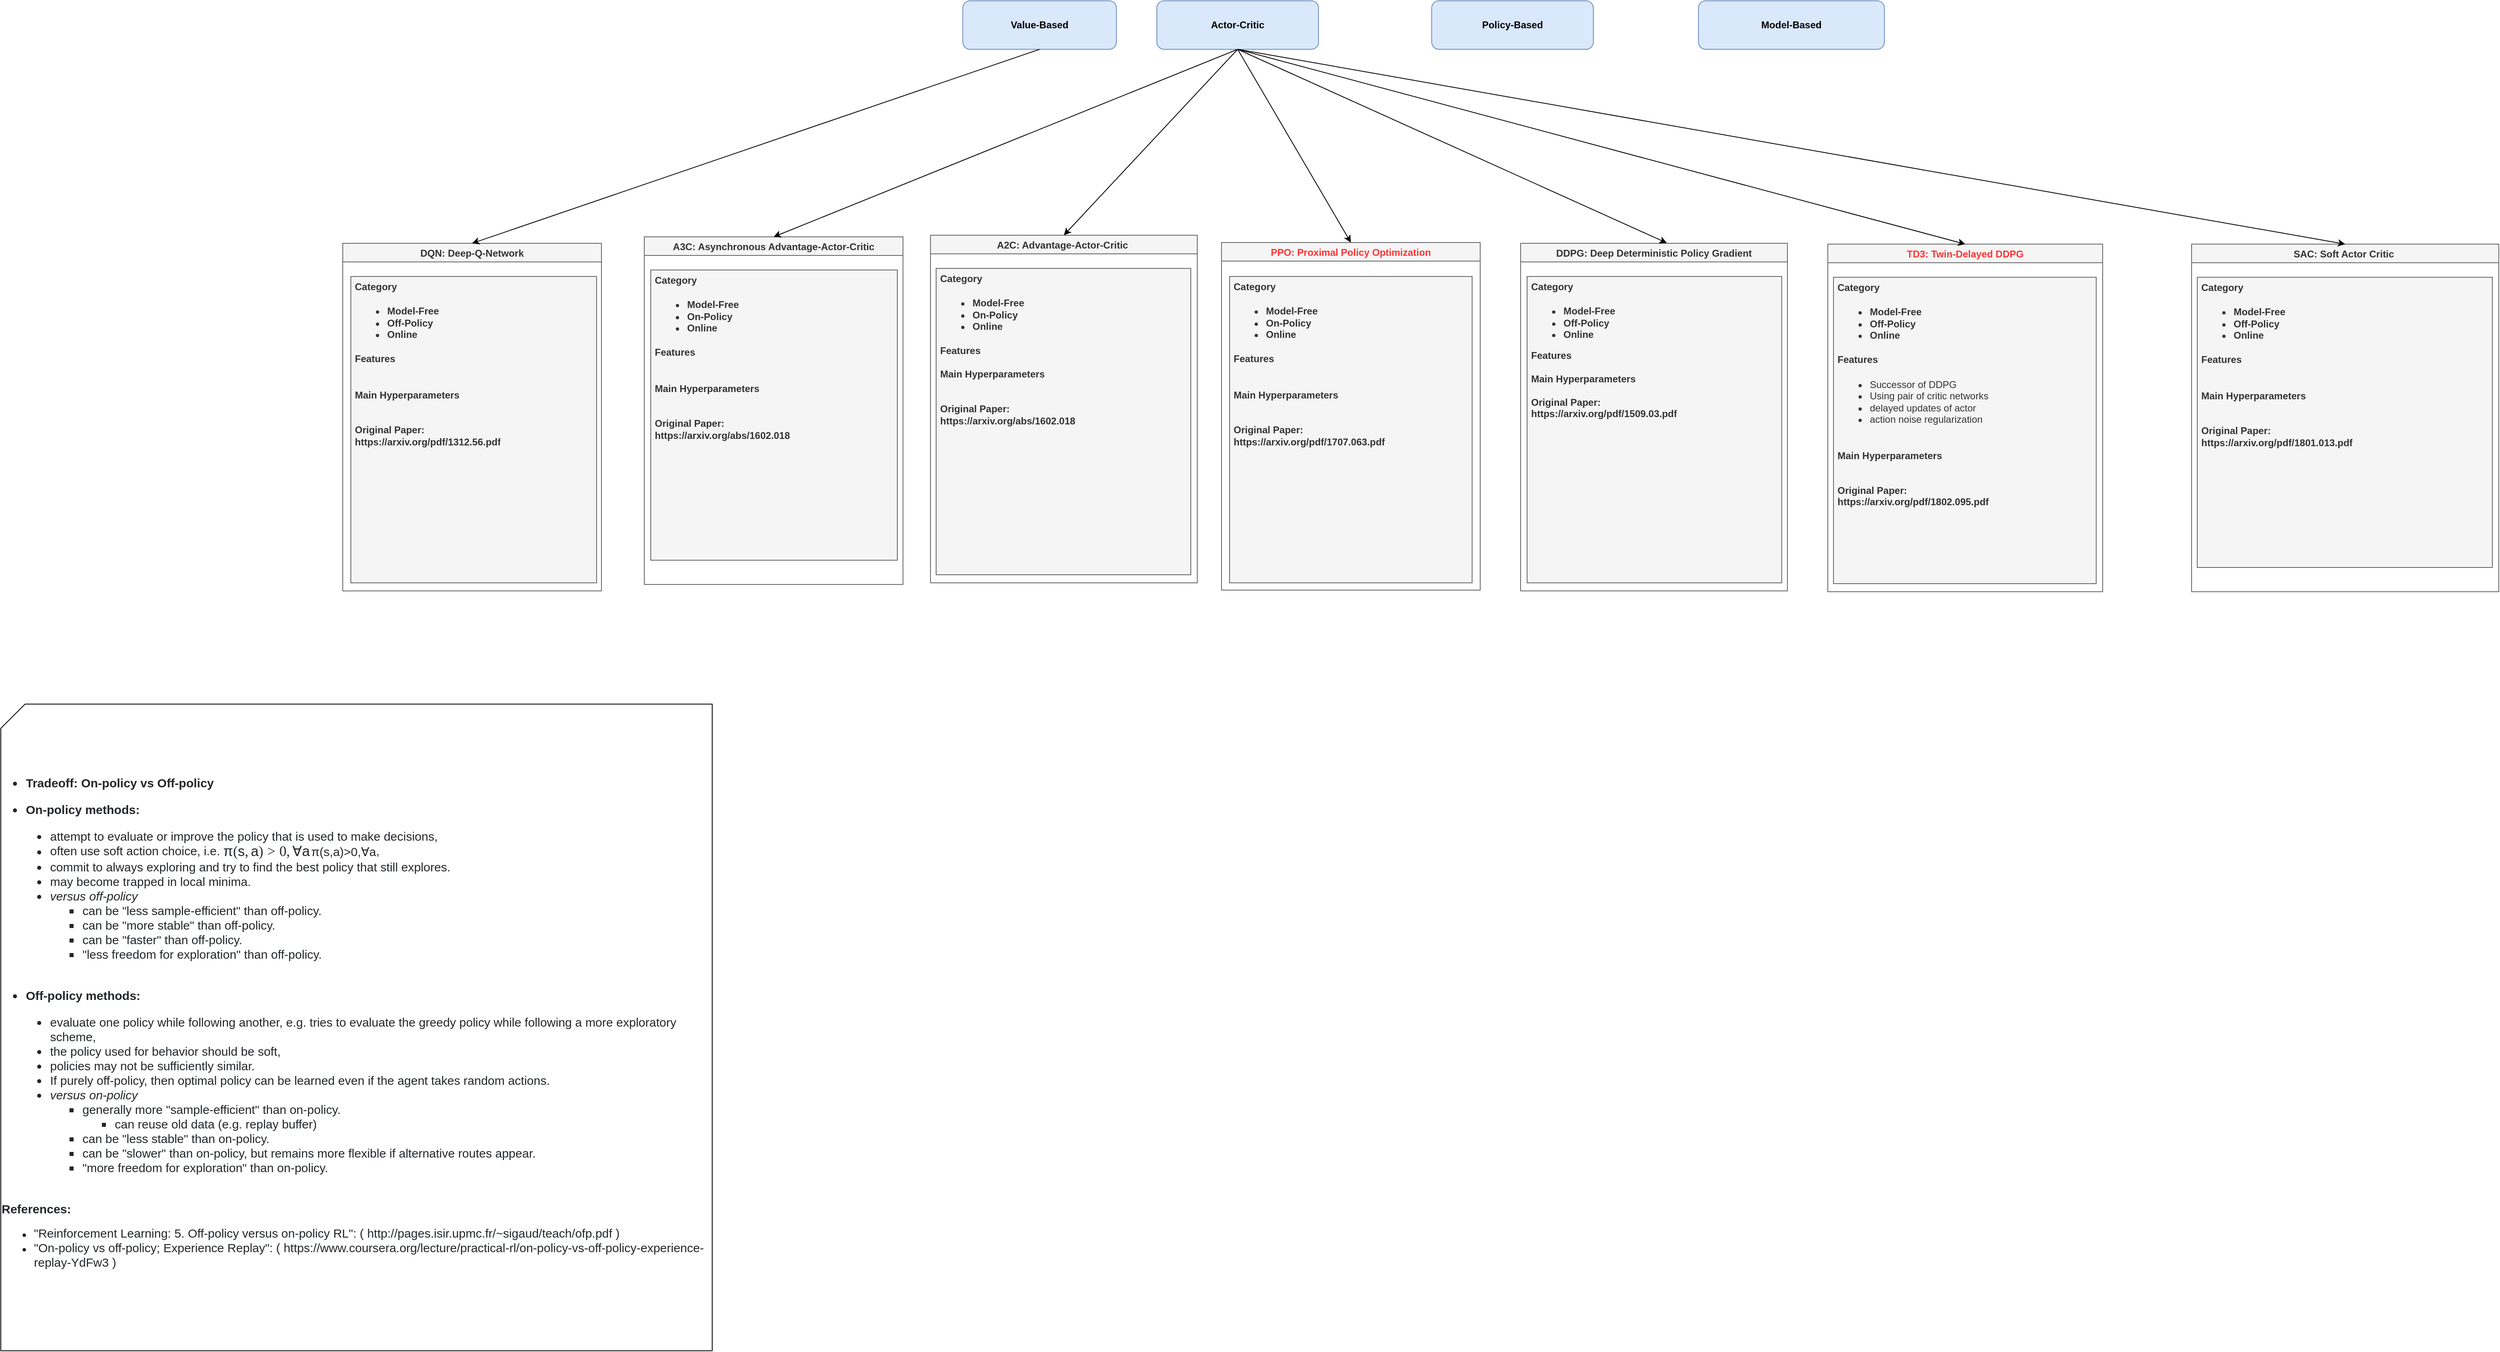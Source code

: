 <mxfile version="16.6.4" type="github">
  <diagram id="C6ajFAXD9YbaNOLWoi_T" name="Page-1">
    <mxGraphModel dx="2668" dy="503" grid="1" gridSize="10" guides="1" tooltips="1" connect="1" arrows="1" fold="1" page="1" pageScale="1" pageWidth="850" pageHeight="1100" math="0" shadow="0">
      <root>
        <mxCell id="0" />
        <mxCell id="1" parent="0" />
        <mxCell id="YbYtTpRhRQgzlhM_GOdo-1" value="&lt;b&gt;Policy-Based&lt;/b&gt;" style="rounded=1;whiteSpace=wrap;html=1;fillColor=#dae8fc;strokeColor=#6c8ebf;" parent="1" vertex="1">
          <mxGeometry x="270" y="20" width="200" height="60" as="geometry" />
        </mxCell>
        <mxCell id="YbYtTpRhRQgzlhM_GOdo-2" value="&lt;b&gt;Model-Based&lt;/b&gt;" style="rounded=1;whiteSpace=wrap;html=1;fillColor=#dae8fc;strokeColor=#6c8ebf;" parent="1" vertex="1">
          <mxGeometry x="600" y="20" width="230" height="60" as="geometry" />
        </mxCell>
        <mxCell id="YbYtTpRhRQgzlhM_GOdo-3" value="&lt;b&gt;Value-Based&lt;/b&gt;" style="rounded=1;whiteSpace=wrap;html=1;fillColor=#dae8fc;strokeColor=#6c8ebf;" parent="1" vertex="1">
          <mxGeometry x="-310" y="20" width="190" height="60" as="geometry" />
        </mxCell>
        <mxCell id="YbYtTpRhRQgzlhM_GOdo-5" value="A2C: Advantage-Actor-Critic " style="swimlane;rounded=0;labelBackgroundColor=none;sketch=0;fontColor=#333333;strokeColor=#666666;fillColor=#f5f5f5;" parent="1" vertex="1">
          <mxGeometry x="-350" y="310" width="330" height="430" as="geometry" />
        </mxCell>
        <mxCell id="YbYtTpRhRQgzlhM_GOdo-6" value="&lt;h4&gt;Category&lt;/h4&gt;&lt;div&gt;&lt;ul&gt;&lt;li&gt;&lt;b&gt;Model-Free&lt;/b&gt;&lt;/li&gt;&lt;li&gt;&lt;b&gt;On-Policy&lt;/b&gt;&lt;/li&gt;&lt;li&gt;&lt;b&gt;Online&lt;/b&gt;&lt;/li&gt;&lt;/ul&gt;&lt;/div&gt;&lt;h4&gt;&lt;div&gt;&lt;/div&gt;&lt;/h4&gt;&lt;h4&gt;&lt;div&gt;Features&lt;/div&gt;&lt;div style=&quot;font-weight: 400&quot;&gt;&lt;br&gt;&lt;/div&gt;&lt;div style=&quot;font-weight: 400&quot;&gt;&lt;b&gt;Main Hyperparameters&lt;/b&gt;&lt;/div&gt;&lt;div style=&quot;font-weight: 400&quot;&gt;&lt;b&gt;&lt;br&gt;&lt;/b&gt;&lt;/div&gt;&lt;div style=&quot;font-weight: 400&quot;&gt;&lt;br&gt;&lt;/div&gt;&lt;div&gt;&lt;b&gt;Original Paper:&lt;/b&gt;&lt;/div&gt;&lt;div&gt;https://arxiv.org/abs/1602.018&lt;b&gt;&lt;br&gt;&lt;/b&gt;&lt;/div&gt;&lt;/h4&gt;" style="text;html=1;strokeColor=#666666;fillColor=#f5f5f5;spacing=5;spacingTop=-20;whiteSpace=wrap;overflow=hidden;rounded=0;labelBackgroundColor=none;sketch=0;fontColor=#333333;" parent="YbYtTpRhRQgzlhM_GOdo-5" vertex="1">
          <mxGeometry x="7" y="41" width="315" height="379" as="geometry" />
        </mxCell>
        <mxCell id="YbYtTpRhRQgzlhM_GOdo-10" value="PPO: Proximal Policy Optimization" style="swimlane;rounded=0;labelBackgroundColor=none;sketch=0;fontColor=#FF3333;strokeColor=#666666;fillColor=#f5f5f5;startSize=23;" parent="1" vertex="1">
          <mxGeometry x="10" y="319" width="320" height="430" as="geometry" />
        </mxCell>
        <mxCell id="YbYtTpRhRQgzlhM_GOdo-11" value="&lt;h4&gt;Category&lt;/h4&gt;&lt;div&gt;&lt;ul&gt;&lt;li&gt;&lt;b&gt;Model-Free&lt;/b&gt;&lt;/li&gt;&lt;li&gt;&lt;b&gt;On-Policy&lt;/b&gt;&lt;/li&gt;&lt;li&gt;&lt;b&gt;Online&lt;/b&gt;&lt;br&gt;&lt;/li&gt;&lt;/ul&gt;&lt;/div&gt;&lt;h4&gt;Features&lt;br&gt;&lt;/h4&gt;&lt;h4&gt;&lt;div style=&quot;font-weight: 400&quot;&gt;&lt;br&gt;&lt;/div&gt;&lt;div style=&quot;font-weight: 400&quot;&gt;&lt;b&gt;Main Hyperparameters&lt;/b&gt;&lt;/div&gt;&lt;div style=&quot;font-weight: 400&quot;&gt;&lt;b&gt;&lt;br&gt;&lt;/b&gt;&lt;/div&gt;&lt;div style=&quot;font-weight: 400&quot;&gt;&lt;br&gt;&lt;/div&gt;&lt;div style=&quot;font-weight: 400&quot;&gt;&lt;b&gt;Original Paper:&amp;nbsp;&lt;/b&gt;&lt;/div&gt;https://arxiv.org/pdf/1707.063.pdf&lt;/h4&gt;" style="text;html=1;strokeColor=#666666;fillColor=#f5f5f5;spacing=5;spacingTop=-20;whiteSpace=wrap;overflow=hidden;rounded=0;labelBackgroundColor=none;sketch=0;fontColor=#333333;" parent="YbYtTpRhRQgzlhM_GOdo-10" vertex="1">
          <mxGeometry x="10" y="42" width="300" height="379" as="geometry" />
        </mxCell>
        <mxCell id="YbYtTpRhRQgzlhM_GOdo-12" value="A3C: Asynchronous Advantage-Actor-Critic" style="swimlane;rounded=0;labelBackgroundColor=none;sketch=0;fontColor=#333333;strokeColor=#666666;fillColor=#f5f5f5;" parent="1" vertex="1">
          <mxGeometry x="-704" y="312" width="320" height="430" as="geometry" />
        </mxCell>
        <mxCell id="YbYtTpRhRQgzlhM_GOdo-13" value="&lt;h4&gt;Category&lt;/h4&gt;&lt;div&gt;&lt;ul&gt;&lt;li&gt;&lt;b&gt;Model-Free&lt;/b&gt;&lt;/li&gt;&lt;li&gt;&lt;b&gt;On-Policy&lt;/b&gt;&lt;/li&gt;&lt;li&gt;&lt;b&gt;Online&lt;/b&gt;&lt;/li&gt;&lt;/ul&gt;&lt;/div&gt;&lt;h4&gt;Features&lt;br&gt;&lt;/h4&gt;&lt;h4&gt;&lt;div style=&quot;font-weight: 400&quot;&gt;&lt;br&gt;&lt;/div&gt;&lt;div style=&quot;font-weight: 400&quot;&gt;&lt;b&gt;Main Hyperparameters&lt;/b&gt;&lt;/div&gt;&lt;div style=&quot;font-weight: 400&quot;&gt;&lt;b&gt;&lt;br&gt;&lt;/b&gt;&lt;/div&gt;&lt;div style=&quot;font-weight: 400&quot;&gt;&lt;br&gt;&lt;/div&gt;&lt;div style=&quot;font-weight: 400&quot;&gt;&lt;b&gt;Original Paper:&lt;/b&gt;&lt;/div&gt;&lt;div style=&quot;font-weight: 400&quot;&gt;&lt;span style=&quot;font-weight: 700&quot;&gt;https://arxiv.org/abs/1602.018&lt;/span&gt;&lt;b&gt;&lt;br&gt;&lt;/b&gt;&lt;/div&gt;&lt;/h4&gt;" style="text;html=1;strokeColor=#666666;fillColor=#f5f5f5;spacing=5;spacingTop=-20;whiteSpace=wrap;overflow=hidden;rounded=0;labelBackgroundColor=none;sketch=0;fontColor=#333333;" parent="YbYtTpRhRQgzlhM_GOdo-12" vertex="1">
          <mxGeometry x="8" y="41" width="305" height="359" as="geometry" />
        </mxCell>
        <mxCell id="YbYtTpRhRQgzlhM_GOdo-14" value="DDPG: Deep Deterministic Policy Gradient" style="swimlane;rounded=0;labelBackgroundColor=none;sketch=0;fontColor=#333333;strokeColor=#666666;fillColor=#f5f5f5;" parent="1" vertex="1">
          <mxGeometry x="380" y="320" width="330" height="430" as="geometry" />
        </mxCell>
        <mxCell id="YbYtTpRhRQgzlhM_GOdo-15" value="&lt;h4&gt;Category&lt;/h4&gt;&lt;div&gt;&lt;ul&gt;&lt;li&gt;&lt;b&gt;Model-Free&lt;/b&gt;&lt;/li&gt;&lt;li&gt;&lt;b&gt;Off-Policy&lt;/b&gt;&lt;/li&gt;&lt;li&gt;&lt;b&gt;Online&lt;/b&gt;&lt;/li&gt;&lt;/ul&gt;&lt;div&gt;&lt;b&gt;Features&lt;/b&gt;&lt;/div&gt;&lt;div&gt;&lt;br&gt;&lt;/div&gt;&lt;/div&gt;&lt;div&gt;&lt;b&gt;Main Hyperparameters&lt;/b&gt;&lt;/div&gt;&lt;div&gt;&lt;b&gt;&lt;br&gt;&lt;/b&gt;&lt;/div&gt;&lt;div&gt;&lt;b&gt;Original Paper:&amp;nbsp;&lt;/b&gt;&lt;b&gt;&lt;br&gt;&lt;/b&gt;&lt;/div&gt;&lt;b&gt;https://arxiv.org/pdf/1509.03.pdf&lt;/b&gt;" style="text;html=1;strokeColor=#666666;fillColor=#f5f5f5;spacing=5;spacingTop=-20;whiteSpace=wrap;overflow=hidden;rounded=0;labelBackgroundColor=none;sketch=0;fontColor=#333333;" parent="YbYtTpRhRQgzlhM_GOdo-14" vertex="1">
          <mxGeometry x="8" y="41" width="315" height="379" as="geometry" />
        </mxCell>
        <mxCell id="YbYtTpRhRQgzlhM_GOdo-16" value="TD3: Twin-Delayed DDPG" style="swimlane;rounded=0;labelBackgroundColor=none;sketch=0;fontColor=#FF3333;strokeColor=#666666;fillColor=#f5f5f5;" parent="1" vertex="1">
          <mxGeometry x="760" y="321" width="340" height="430" as="geometry" />
        </mxCell>
        <mxCell id="YbYtTpRhRQgzlhM_GOdo-17" value="&lt;h4&gt;Category&lt;/h4&gt;&lt;ul&gt;&lt;li&gt;&lt;b&gt;Model-Free&lt;/b&gt;&lt;/li&gt;&lt;li&gt;&lt;b&gt;Off-Policy&lt;/b&gt;&lt;/li&gt;&lt;li&gt;&lt;b&gt;Online&lt;/b&gt;&lt;/li&gt;&lt;/ul&gt;&lt;h4&gt;Features&lt;br&gt;&lt;/h4&gt;&lt;div&gt;&lt;ul&gt;&lt;li&gt;Successor of DDPG&lt;/li&gt;&lt;li&gt;Using pair of critic networks&lt;/li&gt;&lt;li&gt;delayed updates of actor&lt;/li&gt;&lt;li&gt;action noise regularization&lt;/li&gt;&lt;/ul&gt;&lt;/div&gt;&lt;h4&gt;&lt;div style=&quot;font-weight: 400&quot;&gt;&lt;br&gt;&lt;/div&gt;&lt;div style=&quot;font-weight: 400&quot;&gt;&lt;b&gt;Main Hyperparameters&lt;/b&gt;&lt;/div&gt;&lt;div style=&quot;font-weight: 400&quot;&gt;&lt;b&gt;&lt;br&gt;&lt;/b&gt;&lt;/div&gt;&lt;div style=&quot;font-weight: 400&quot;&gt;&lt;br&gt;&lt;/div&gt;&lt;div style=&quot;font-weight: 400&quot;&gt;&lt;b&gt;Original Paper:&lt;/b&gt;&lt;/div&gt;&lt;div&gt;https://arxiv.org/pdf/1802.095.pdf&lt;br&gt;&lt;/div&gt;&lt;/h4&gt;" style="text;html=1;strokeColor=#666666;fillColor=#f5f5f5;spacing=5;spacingTop=-20;whiteSpace=wrap;overflow=hidden;rounded=0;labelBackgroundColor=none;sketch=0;fontColor=#333333;" parent="YbYtTpRhRQgzlhM_GOdo-16" vertex="1">
          <mxGeometry x="7" y="41" width="325" height="379" as="geometry" />
        </mxCell>
        <mxCell id="YbYtTpRhRQgzlhM_GOdo-18" value="SAC: Soft Actor Critic " style="swimlane;rounded=0;labelBackgroundColor=none;sketch=0;fontColor=#333333;strokeColor=#666666;fillColor=#f5f5f5;" parent="1" vertex="1">
          <mxGeometry x="1210" y="321" width="380" height="430" as="geometry" />
        </mxCell>
        <mxCell id="YbYtTpRhRQgzlhM_GOdo-19" value="&lt;h4&gt;Category&lt;/h4&gt;&lt;div&gt;&lt;ul&gt;&lt;li&gt;&lt;b&gt;Model-Free&lt;/b&gt;&lt;/li&gt;&lt;li&gt;&lt;b&gt;Off-Policy&lt;/b&gt;&lt;/li&gt;&lt;li&gt;&lt;b&gt;Online&lt;/b&gt;&lt;/li&gt;&lt;/ul&gt;&lt;/div&gt;&lt;h4&gt;Features&lt;br&gt;&lt;/h4&gt;&lt;h4&gt;&lt;div style=&quot;font-weight: 400&quot;&gt;&lt;br&gt;&lt;/div&gt;&lt;div style=&quot;font-weight: 400&quot;&gt;&lt;b&gt;Main Hyperparameters&lt;/b&gt;&lt;/div&gt;&lt;div style=&quot;font-weight: 400&quot;&gt;&lt;b&gt;&lt;br&gt;&lt;/b&gt;&lt;/div&gt;&lt;div style=&quot;font-weight: 400&quot;&gt;&lt;br&gt;&lt;/div&gt;&lt;div style=&quot;font-weight: 400&quot;&gt;&lt;b&gt;Original Paper:&lt;/b&gt;&lt;/div&gt;&lt;div&gt;https://arxiv.org/pdf/1801.013.pdf&lt;br&gt;&lt;/div&gt;&lt;/h4&gt;" style="text;html=1;strokeColor=#666666;fillColor=#f5f5f5;spacing=5;spacingTop=-20;whiteSpace=wrap;overflow=hidden;rounded=0;labelBackgroundColor=none;sketch=0;fontColor=#333333;" parent="YbYtTpRhRQgzlhM_GOdo-18" vertex="1">
          <mxGeometry x="7" y="41" width="365" height="359" as="geometry" />
        </mxCell>
        <mxCell id="YbYtTpRhRQgzlhM_GOdo-23" value="DQN: Deep-Q-Network" style="swimlane;rounded=0;labelBackgroundColor=none;sketch=0;fontColor=#333333;strokeColor=#666666;fillColor=#f5f5f5;" parent="1" vertex="1">
          <mxGeometry x="-1077" y="320" width="320" height="430" as="geometry" />
        </mxCell>
        <mxCell id="YbYtTpRhRQgzlhM_GOdo-24" value="&lt;h4&gt;Category&lt;/h4&gt;&lt;div&gt;&lt;ul&gt;&lt;li&gt;&lt;b&gt;Model-Free&lt;/b&gt;&lt;/li&gt;&lt;li&gt;&lt;b&gt;Off-Policy&lt;/b&gt;&lt;/li&gt;&lt;li&gt;&lt;b&gt;Online&lt;/b&gt;&lt;/li&gt;&lt;/ul&gt;&lt;/div&gt;&lt;h4&gt;Features&lt;br&gt;&lt;/h4&gt;&lt;h4&gt;&lt;div style=&quot;font-weight: 400&quot;&gt;&lt;br&gt;&lt;/div&gt;&lt;div style=&quot;font-weight: 400&quot;&gt;&lt;b&gt;Main Hyperparameters&lt;/b&gt;&lt;/div&gt;&lt;div style=&quot;font-weight: 400&quot;&gt;&lt;b&gt;&lt;br&gt;&lt;/b&gt;&lt;/div&gt;&lt;div style=&quot;font-weight: 400&quot;&gt;&lt;br&gt;&lt;/div&gt;&lt;div style=&quot;font-weight: 400&quot;&gt;&lt;b&gt;Original Paper:&amp;nbsp;&lt;/b&gt;&lt;/div&gt;https://arxiv.org/pdf/1312.56.pdf&lt;br&gt;&lt;/h4&gt;" style="text;html=1;strokeColor=#666666;fillColor=#f5f5f5;spacing=5;spacingTop=-20;whiteSpace=wrap;overflow=hidden;rounded=0;labelBackgroundColor=none;sketch=0;fontColor=#333333;" parent="YbYtTpRhRQgzlhM_GOdo-23" vertex="1">
          <mxGeometry x="10" y="41" width="304" height="379" as="geometry" />
        </mxCell>
        <mxCell id="YbYtTpRhRQgzlhM_GOdo-25" value="&lt;b&gt;Actor-Critic&lt;/b&gt;" style="rounded=1;whiteSpace=wrap;html=1;fillColor=#dae8fc;strokeColor=#6c8ebf;" parent="1" vertex="1">
          <mxGeometry x="-70" y="20" width="200" height="60" as="geometry" />
        </mxCell>
        <mxCell id="YbYtTpRhRQgzlhM_GOdo-28" value="" style="endArrow=classic;html=1;rounded=0;fontColor=#000000;exitX=0.5;exitY=1;exitDx=0;exitDy=0;entryX=0.5;entryY=0;entryDx=0;entryDy=0;" parent="1" source="YbYtTpRhRQgzlhM_GOdo-3" target="YbYtTpRhRQgzlhM_GOdo-23" edge="1">
          <mxGeometry width="50" height="50" relative="1" as="geometry">
            <mxPoint x="-10" y="250" as="sourcePoint" />
            <mxPoint x="-440" y="270" as="targetPoint" />
          </mxGeometry>
        </mxCell>
        <mxCell id="YbYtTpRhRQgzlhM_GOdo-29" value="" style="endArrow=classic;html=1;rounded=0;fontColor=#000000;exitX=0.5;exitY=1;exitDx=0;exitDy=0;entryX=0.5;entryY=0;entryDx=0;entryDy=0;" parent="1" source="YbYtTpRhRQgzlhM_GOdo-25" target="YbYtTpRhRQgzlhM_GOdo-12" edge="1">
          <mxGeometry width="50" height="50" relative="1" as="geometry">
            <mxPoint x="160" y="250" as="sourcePoint" />
            <mxPoint x="210" y="200" as="targetPoint" />
          </mxGeometry>
        </mxCell>
        <mxCell id="YbYtTpRhRQgzlhM_GOdo-30" value="" style="endArrow=classic;html=1;rounded=0;fontColor=#000000;exitX=0.5;exitY=1;exitDx=0;exitDy=0;entryX=0.5;entryY=0;entryDx=0;entryDy=0;" parent="1" source="YbYtTpRhRQgzlhM_GOdo-25" target="YbYtTpRhRQgzlhM_GOdo-5" edge="1">
          <mxGeometry width="50" height="50" relative="1" as="geometry">
            <mxPoint x="160" y="250" as="sourcePoint" />
            <mxPoint x="210" y="200" as="targetPoint" />
          </mxGeometry>
        </mxCell>
        <mxCell id="YbYtTpRhRQgzlhM_GOdo-31" value="" style="endArrow=classic;html=1;rounded=0;fontColor=#000000;entryX=0.5;entryY=0;entryDx=0;entryDy=0;" parent="1" target="YbYtTpRhRQgzlhM_GOdo-18" edge="1">
          <mxGeometry width="50" height="50" relative="1" as="geometry">
            <mxPoint x="30" y="80" as="sourcePoint" />
            <mxPoint x="470" y="200" as="targetPoint" />
          </mxGeometry>
        </mxCell>
        <mxCell id="YbYtTpRhRQgzlhM_GOdo-32" value="" style="endArrow=classic;html=1;rounded=0;fontColor=#000000;exitX=0.5;exitY=1;exitDx=0;exitDy=0;entryX=0.548;entryY=-0.001;entryDx=0;entryDy=0;entryPerimeter=0;" parent="1" source="YbYtTpRhRQgzlhM_GOdo-25" target="YbYtTpRhRQgzlhM_GOdo-14" edge="1">
          <mxGeometry width="50" height="50" relative="1" as="geometry">
            <mxPoint x="210" y="350" as="sourcePoint" />
            <mxPoint x="260" y="300" as="targetPoint" />
          </mxGeometry>
        </mxCell>
        <mxCell id="YbYtTpRhRQgzlhM_GOdo-33" value="" style="endArrow=classic;html=1;rounded=0;fontColor=#000000;exitX=0.5;exitY=1;exitDx=0;exitDy=0;entryX=0.5;entryY=0;entryDx=0;entryDy=0;" parent="1" source="YbYtTpRhRQgzlhM_GOdo-25" target="YbYtTpRhRQgzlhM_GOdo-16" edge="1">
          <mxGeometry width="50" height="50" relative="1" as="geometry">
            <mxPoint x="480" y="350" as="sourcePoint" />
            <mxPoint x="530" y="300" as="targetPoint" />
          </mxGeometry>
        </mxCell>
        <mxCell id="TKeSVajwGm7OFkNbOXrX-1" value="" style="endArrow=classic;html=1;rounded=0;entryX=0.5;entryY=0;entryDx=0;entryDy=0;exitX=0.5;exitY=1;exitDx=0;exitDy=0;" edge="1" parent="1" source="YbYtTpRhRQgzlhM_GOdo-25" target="YbYtTpRhRQgzlhM_GOdo-10">
          <mxGeometry width="50" height="50" relative="1" as="geometry">
            <mxPoint x="40" y="130" as="sourcePoint" />
            <mxPoint x="-40" y="340" as="targetPoint" />
          </mxGeometry>
        </mxCell>
        <mxCell id="TKeSVajwGm7OFkNbOXrX-4" value="&lt;ul style=&quot;margin-top: 0px ; margin-right: 0px ; margin-left: 30px ; padding: 0px ; border: 0px ; font-stretch: inherit ; line-height: inherit ; font-family: , &amp;#34;blinkmacsystemfont&amp;#34; , &amp;#34;segoe ui&amp;#34; , &amp;#34;liberation sans&amp;#34; , sans-serif ; font-size: 15px ; vertical-align: baseline ; box-sizing: inherit ; color: rgb(35 , 38 , 41) ; text-align: left ; background-color: rgb(255 , 255 , 255)&quot;&gt;&lt;li style=&quot;margin-top: 0px ; margin-right: 0px ; margin-left: 0px ; padding: 0px ; border: 0px ; font-style: inherit ; font-variant: inherit ; font-stretch: inherit ; line-height: inherit ; font-family: inherit ; vertical-align: baseline ; box-sizing: inherit ; overflow-wrap: break-word&quot;&gt;&lt;p style=&quot;margin-top: 0px ; margin-right: 0px ; margin-left: 0px ; padding: 0px ; border: 0px ; font-style: inherit ; font-variant: inherit ; font-stretch: inherit ; line-height: inherit ; font-family: inherit ; vertical-align: baseline ; box-sizing: inherit ; clear: both&quot;&gt;&lt;b&gt;Tradeoff: On-policy vs Off-policy&amp;nbsp;&lt;/b&gt;&lt;/p&gt;&lt;/li&gt;&lt;li style=&quot;margin-top: 0px ; margin-right: 0px ; margin-left: 0px ; padding: 0px ; border: 0px ; font-style: inherit ; font-variant: inherit ; font-stretch: inherit ; line-height: inherit ; font-family: inherit ; vertical-align: baseline ; box-sizing: inherit ; overflow-wrap: break-word&quot;&gt;&lt;p style=&quot;margin-top: 0px ; margin-right: 0px ; margin-left: 0px ; padding: 0px ; border: 0px ; font-style: inherit ; font-variant: inherit ; font-stretch: inherit ; line-height: inherit ; font-family: inherit ; vertical-align: baseline ; box-sizing: inherit ; clear: both&quot;&gt;&lt;b&gt;On-policy methods:&lt;/b&gt;&lt;/p&gt;&lt;/li&gt;&lt;ul style=&quot;margin-right: 0px ; margin-bottom: 0px ; margin-left: 30px ; padding: 0px ; border: 0px ; font-variant: inherit ; font-stretch: inherit ; line-height: inherit ; font-family: inherit ; vertical-align: baseline ; list-style: disc ; box-sizing: inherit&quot;&gt;&lt;li style=&quot;font-style: inherit ; margin-top: 0px ; margin-right: 0px ; margin-left: 0px ; padding: 0px ; border: 0px ; font-variant: inherit ; font-weight: inherit ; font-stretch: inherit ; line-height: inherit ; font-family: inherit ; vertical-align: baseline ; box-sizing: inherit ; overflow-wrap: break-word&quot;&gt;attempt to evaluate or improve the policy that is used to make decisions,&lt;/li&gt;&lt;li style=&quot;font-style: inherit ; font-weight: inherit ; margin-top: 0px ; margin-right: 0px ; margin-left: 0px ; padding: 0px ; border: 0px ; font-variant: inherit ; font-stretch: inherit ; line-height: inherit ; font-family: inherit ; vertical-align: baseline ; box-sizing: inherit ; overflow-wrap: break-word&quot;&gt;often use soft action choice, i.e.&amp;nbsp;&lt;span class=&quot;math-container&quot; style=&quot;margin: 0px ; padding: 0px ; border: 0px ; font-style: inherit ; font-variant: inherit ; font-weight: inherit ; font-stretch: inherit ; line-height: inherit ; font-family: inherit ; vertical-align: baseline ; box-sizing: inherit&quot;&gt;&lt;span class=&quot;MathJax_Preview&quot; style=&quot;margin: 0px ; padding: 0px ; border: 0px ; font-style: inherit ; font-variant: inherit ; font-weight: inherit ; font-stretch: inherit ; line-height: inherit ; font-family: inherit ; vertical-align: baseline ; box-sizing: inherit ; color: inherit ; background: inherit&quot;&gt;&lt;/span&gt;&lt;span class=&quot;MathJax&quot; id=&quot;MathJax-Element-12-Frame&quot; tabindex=&quot;0&quot; style=&quot;margin: 0px ; padding: 0px ; border: 0px ; font-variant: inherit ; font-stretch: inherit ; line-height: normal ; font-family: inherit ; vertical-align: baseline ; box-sizing: inherit ; display: inline ; word-spacing: normal ; overflow-wrap: normal ; float: none ; direction: ltr ; max-width: none ; max-height: none ; min-width: 0px ; min-height: 0px ; position: relative&quot;&gt;&lt;nobr style=&quot;box-sizing: inherit ; transition: none 0s ease 0s ; border: 0px ; padding: 0px ; margin: 0px ; max-width: none ; max-height: none ; min-width: 0px ; min-height: 0px ; vertical-align: 0px ; line-height: normal&quot;&gt;&lt;span class=&quot;math&quot; id=&quot;MathJax-Span-42&quot; style=&quot;margin: 0px ; padding: 0px ; border: 0px ; font-style: inherit ; font-variant: inherit ; font-weight: inherit ; font-stretch: inherit ; line-height: normal ; font-family: inherit ; vertical-align: 0px ; box-sizing: content-box ; transition: none 0s ease 0s ; display: inline-block ; position: static ; width: 7.244em&quot;&gt;&lt;span style=&quot;margin: 0px ; padding: 0px ; border: 0px ; font-style: inherit ; font-variant: inherit ; font-weight: inherit ; font-stretch: inherit ; line-height: normal ; font-family: inherit ; font-size: 17.4px ; vertical-align: 0px ; box-sizing: content-box ; transition: none 0s ease 0s ; display: inline-block ; position: relative ; width: 6.21em ; height: 0px&quot;&gt;&lt;span style=&quot;margin: 0px ; padding: 0px ; border: 0px ; font-style: inherit ; font-variant: inherit ; font-weight: inherit ; font-stretch: inherit ; line-height: normal ; font-family: inherit ; vertical-align: 0px ; box-sizing: content-box ; transition: none 0s ease 0s ; position: absolute ; clip: rect(1.382em , 1006.21em , 2.704em , -999.997em) ; top: -2.296em ; left: 0em&quot;&gt;&lt;span class=&quot;mrow&quot; id=&quot;MathJax-Span-43&quot; style=&quot;margin: 0px ; padding: 0px ; border: 0px ; font-style: inherit ; font-variant: inherit ; font-weight: inherit ; font-stretch: inherit ; line-height: normal ; font-family: inherit ; vertical-align: 0px ; box-sizing: content-box ; transition: none 0s ease 0s ; display: inline ; position: static&quot;&gt;&lt;span class=&quot;mi&quot; id=&quot;MathJax-Span-44&quot; style=&quot;margin: 0px ; padding: 0px ; border: 0px ; font-style: inherit ; font-variant: inherit ; font-weight: inherit ; font-stretch: inherit ; line-height: normal ; vertical-align: 0px ; box-sizing: content-box ; transition: none 0s ease 0s ; display: inline ; position: static&quot;&gt;π&lt;span style=&quot;margin: 0px ; padding: 0px ; border: 0px ; font-style: inherit ; font-variant: inherit ; font-weight: inherit ; font-stretch: inherit ; line-height: normal ; font-family: inherit ; vertical-align: 0px ; box-sizing: content-box ; transition: none 0s ease 0s ; display: inline-block ; position: static ; overflow: hidden ; height: 1px ; width: 0.003em&quot;&gt;&lt;/span&gt;&lt;/span&gt;&lt;span class=&quot;mo&quot; id=&quot;MathJax-Span-45&quot; style=&quot;margin: 0px ; padding: 0px ; border: 0px ; font-style: inherit ; font-variant: inherit ; font-weight: inherit ; font-stretch: inherit ; line-height: normal ; font-family: &amp;#34;mathjax_main&amp;#34; ; vertical-align: 0px ; box-sizing: content-box ; transition: none 0s ease 0s ; display: inline ; position: static&quot;&gt;(&lt;/span&gt;&lt;span class=&quot;mi&quot; id=&quot;MathJax-Span-46&quot; style=&quot;margin: 0px ; padding: 0px ; border: 0px ; font-style: inherit ; font-variant: inherit ; font-weight: inherit ; font-stretch: inherit ; line-height: normal ; vertical-align: 0px ; box-sizing: content-box ; transition: none 0s ease 0s ; display: inline ; position: static&quot;&gt;s&lt;/span&gt;&lt;span class=&quot;mo&quot; id=&quot;MathJax-Span-47&quot; style=&quot;margin: 0px ; padding: 0px ; border: 0px ; font-style: inherit ; font-variant: inherit ; font-weight: inherit ; font-stretch: inherit ; line-height: normal ; font-family: &amp;#34;mathjax_main&amp;#34; ; vertical-align: 0px ; box-sizing: content-box ; transition: none 0s ease 0s ; display: inline ; position: static&quot;&gt;,&lt;/span&gt;&lt;span class=&quot;mi&quot; id=&quot;MathJax-Span-48&quot; style=&quot;margin: 0px ; padding: 0px 0px 0px 0.175em ; border: 0px ; font-style: inherit ; font-variant: inherit ; font-weight: inherit ; font-stretch: inherit ; line-height: normal ; vertical-align: 0px ; box-sizing: content-box ; transition: none 0s ease 0s ; display: inline ; position: static&quot;&gt;a&lt;/span&gt;&lt;span class=&quot;mo&quot; id=&quot;MathJax-Span-49&quot; style=&quot;margin: 0px ; padding: 0px ; border: 0px ; font-style: inherit ; font-variant: inherit ; font-weight: inherit ; font-stretch: inherit ; line-height: normal ; font-family: &amp;#34;mathjax_main&amp;#34; ; vertical-align: 0px ; box-sizing: content-box ; transition: none 0s ease 0s ; display: inline ; position: static&quot;&gt;)&lt;/span&gt;&lt;span class=&quot;mo&quot; id=&quot;MathJax-Span-50&quot; style=&quot;margin: 0px ; padding: 0px 0px 0px 0.29em ; border: 0px ; font-style: inherit ; font-variant: inherit ; font-weight: inherit ; font-stretch: inherit ; line-height: normal ; font-family: &amp;#34;mathjax_main&amp;#34; ; vertical-align: 0px ; box-sizing: content-box ; transition: none 0s ease 0s ; display: inline ; position: static&quot;&gt;&amp;gt;&lt;/span&gt;&lt;span class=&quot;mn&quot; id=&quot;MathJax-Span-51&quot; style=&quot;margin: 0px ; padding: 0px 0px 0px 0.29em ; border: 0px ; font-style: inherit ; font-variant: inherit ; font-weight: inherit ; font-stretch: inherit ; line-height: normal ; font-family: &amp;#34;mathjax_main&amp;#34; ; vertical-align: 0px ; box-sizing: content-box ; transition: none 0s ease 0s ; display: inline ; position: static&quot;&gt;0&lt;/span&gt;&lt;span class=&quot;mo&quot; id=&quot;MathJax-Span-52&quot; style=&quot;margin: 0px ; padding: 0px ; border: 0px ; font-style: inherit ; font-variant: inherit ; font-weight: inherit ; font-stretch: inherit ; line-height: normal ; font-family: &amp;#34;mathjax_main&amp;#34; ; vertical-align: 0px ; box-sizing: content-box ; transition: none 0s ease 0s ; display: inline ; position: static&quot;&gt;,&lt;/span&gt;&lt;span class=&quot;mi&quot; id=&quot;MathJax-Span-53&quot; style=&quot;margin: 0px ; padding: 0px 0px 0px 0.175em ; border: 0px ; font-style: inherit ; font-variant: inherit ; font-weight: inherit ; font-stretch: inherit ; line-height: normal ; font-family: &amp;#34;mathjax_main&amp;#34; ; vertical-align: 0px ; box-sizing: content-box ; transition: none 0s ease 0s ; display: inline ; position: static&quot;&gt;∀&lt;/span&gt;&lt;span class=&quot;mi&quot; id=&quot;MathJax-Span-54&quot; style=&quot;margin: 0px ; padding: 0px ; border: 0px ; font-style: inherit ; font-variant: inherit ; font-weight: inherit ; font-stretch: inherit ; line-height: normal ; vertical-align: 0px ; box-sizing: content-box ; transition: none 0s ease 0s ; display: inline ; position: static&quot;&gt;a&lt;/span&gt;&lt;/span&gt;&lt;span style=&quot;margin: 0px ; padding: 0px ; border: 0px ; font-style: inherit ; font-variant: inherit ; font-weight: inherit ; font-stretch: inherit ; line-height: normal ; font-family: inherit ; vertical-align: 0px ; box-sizing: content-box ; transition: none 0s ease 0s ; display: inline-block ; position: static ; width: 0px ; height: 2.302em&quot;&gt;&lt;/span&gt;&lt;/span&gt;&lt;/span&gt;&lt;span style=&quot;margin: 0px ; padding: 0px ; border-width: 0px ; border-left-style: solid ; font-style: inherit ; font-variant: inherit ; font-weight: inherit ; font-stretch: inherit ; line-height: normal ; font-family: inherit ; vertical-align: -0.33em ; box-sizing: content-box ; transition: none 0s ease 0s ; display: inline-block ; position: static ; overflow: hidden ; width: 0px ; height: 1.27em&quot;&gt;&lt;/span&gt;&lt;/span&gt;&lt;/nobr&gt;&lt;span class=&quot;MJX_Assistive_MathML&quot; style=&quot;margin: 0px ; padding-top: 0px ; font-style: inherit ; font-variant: inherit ; font-weight: inherit ; font-stretch: inherit ; line-height: normal ; font-family: inherit ; vertical-align: 0px ; box-sizing: content-box ; position: static ; display: inline ; transition: none 0s ease 0s&quot;&gt;π(s,a)&amp;gt;0,∀a&lt;/span&gt;&lt;/span&gt;&lt;/span&gt;,&lt;/li&gt;&lt;li style=&quot;font-style: inherit ; font-weight: inherit ; margin-top: 0px ; margin-right: 0px ; margin-left: 0px ; padding: 0px ; border: 0px ; font-variant: inherit ; font-stretch: inherit ; line-height: inherit ; font-family: inherit ; vertical-align: baseline ; box-sizing: inherit ; overflow-wrap: break-word&quot;&gt;commit to always exploring and try to find the best policy that still explores.&lt;/li&gt;&lt;li style=&quot;font-style: inherit ; font-weight: inherit ; margin: 0px ; padding: 0px ; border: 0px ; font-variant: inherit ; font-stretch: inherit ; line-height: inherit ; font-family: inherit ; vertical-align: baseline ; box-sizing: inherit ; overflow-wrap: break-word&quot;&gt;may become trapped in local minima.&lt;/li&gt;&lt;li style=&quot;margin: 0px ; padding: 0px ; border: 0px ; font-variant: inherit ; font-stretch: inherit ; line-height: inherit ; font-family: inherit ; vertical-align: baseline ; box-sizing: inherit ; overflow-wrap: break-word&quot;&gt;&lt;i&gt;versus off-policy&lt;/i&gt;&lt;/li&gt;&lt;ul&gt;&lt;li style=&quot;font-weight: inherit ; margin: 0px ; padding: 0px ; border: 0px ; font-style: inherit ; font-variant: inherit ; font-stretch: inherit ; line-height: inherit ; font-family: inherit ; vertical-align: baseline ; box-sizing: inherit ; overflow-wrap: break-word&quot;&gt;can be &quot;less sample-efficient&quot; than off-policy.&lt;/li&gt;&lt;li style=&quot;font-style: inherit ; font-weight: inherit ; margin: 0px ; padding: 0px ; border: 0px ; font-variant: inherit ; font-stretch: inherit ; line-height: inherit ; font-family: inherit ; vertical-align: baseline ; box-sizing: inherit ; overflow-wrap: break-word&quot;&gt;can be &quot;more stable&quot; than off-policy.&lt;/li&gt;&lt;li style=&quot;font-style: inherit ; font-weight: inherit ; margin: 0px ; padding: 0px ; border: 0px ; font-variant: inherit ; font-stretch: inherit ; line-height: inherit ; font-family: inherit ; vertical-align: baseline ; box-sizing: inherit ; overflow-wrap: break-word&quot;&gt;can be &quot;faster&quot; than off-policy.&amp;nbsp;&lt;/li&gt;&lt;li style=&quot;font-style: inherit ; font-weight: inherit ; margin: 0px ; padding: 0px ; border: 0px ; font-variant: inherit ; font-stretch: inherit ; line-height: inherit ; font-family: inherit ; vertical-align: baseline ; box-sizing: inherit ; overflow-wrap: break-word&quot;&gt;&quot;less freedom for exploration&quot; than off-policy.&amp;nbsp;&lt;/li&gt;&lt;/ul&gt;&lt;/ul&gt;&lt;/ul&gt;&lt;div style=&quot;text-align: left&quot;&gt;&lt;font color=&quot;#232629&quot;&gt;&lt;span style=&quot;font-size: 15px&quot;&gt;&lt;br&gt;&lt;/span&gt;&lt;/font&gt;&lt;/div&gt;&lt;ul style=&quot;margin-top: 0px ; margin-right: 0px ; margin-left: 30px ; padding: 0px ; border: 0px ; font-stretch: inherit ; line-height: inherit ; font-family: , &amp;#34;blinkmacsystemfont&amp;#34; , &amp;#34;segoe ui&amp;#34; , &amp;#34;liberation sans&amp;#34; , sans-serif ; font-size: 15px ; vertical-align: baseline ; box-sizing: inherit ; color: rgb(35 , 38 , 41) ; text-align: left ; background-color: rgb(255 , 255 , 255)&quot;&gt;&lt;li style=&quot;margin: 0px ; padding: 0px ; border: 0px ; font-style: inherit ; font-variant: inherit ; font-stretch: inherit ; line-height: inherit ; font-family: inherit ; vertical-align: baseline ; box-sizing: inherit ; overflow-wrap: break-word&quot;&gt;&lt;p style=&quot;margin-top: 0px ; margin-right: 0px ; margin-left: 0px ; padding: 0px ; border: 0px ; font-style: inherit ; font-variant: inherit ; font-stretch: inherit ; line-height: inherit ; font-family: inherit ; vertical-align: baseline ; box-sizing: inherit ; clear: both&quot;&gt;&lt;b&gt;Off-policy methods:&lt;/b&gt;&lt;/p&gt;&lt;/li&gt;&lt;ul style=&quot;margin-right: 0px ; margin-bottom: 0px ; margin-left: 30px ; padding: 0px ; border: 0px ; font-variant: inherit ; font-stretch: inherit ; line-height: inherit ; font-family: inherit ; vertical-align: baseline ; list-style: disc ; box-sizing: inherit&quot;&gt;&lt;li style=&quot;font-style: inherit ; margin-top: 0px ; margin-right: 0px ; margin-left: 0px ; padding: 0px ; border: 0px ; font-variant: inherit ; font-weight: inherit ; font-stretch: inherit ; line-height: inherit ; font-family: inherit ; vertical-align: baseline ; box-sizing: inherit ; overflow-wrap: break-word&quot;&gt;evaluate one policy while following another, e.g. tries to evaluate the greedy policy while following a more exploratory scheme,&lt;/li&gt;&lt;li style=&quot;font-style: inherit ; font-weight: inherit ; margin-top: 0px ; margin-right: 0px ; margin-left: 0px ; padding: 0px ; border: 0px ; font-variant: inherit ; font-stretch: inherit ; line-height: inherit ; font-family: inherit ; vertical-align: baseline ; box-sizing: inherit ; overflow-wrap: break-word&quot;&gt;the policy used for behavior should be soft,&lt;/li&gt;&lt;li style=&quot;font-style: inherit ; font-weight: inherit ; margin-top: 0px ; margin-right: 0px ; margin-left: 0px ; padding: 0px ; border: 0px ; font-variant: inherit ; font-stretch: inherit ; line-height: inherit ; font-family: inherit ; vertical-align: baseline ; box-sizing: inherit ; overflow-wrap: break-word&quot;&gt;policies may not be sufficiently similar.&lt;/li&gt;&lt;li style=&quot;font-style: inherit ; font-weight: inherit ; margin-top: 0px ; margin-right: 0px ; margin-left: 0px ; padding: 0px ; border: 0px ; font-variant: inherit ; font-stretch: inherit ; line-height: inherit ; font-family: inherit ; vertical-align: baseline ; box-sizing: inherit ; overflow-wrap: break-word&quot;&gt;If purely off-policy, then optimal policy can be learned even if the agent takes random actions.&amp;nbsp;&lt;/li&gt;&lt;li style=&quot;margin-top: 0px ; margin-right: 0px ; margin-left: 0px ; padding: 0px ; border: 0px ; font-variant: inherit ; font-stretch: inherit ; line-height: inherit ; font-family: inherit ; vertical-align: baseline ; box-sizing: inherit ; overflow-wrap: break-word&quot;&gt;&lt;i&gt;versus on-policy&lt;/i&gt;&lt;/li&gt;&lt;ul&gt;&lt;li style=&quot;font-style: inherit ; font-weight: inherit ; margin: 0px ; padding: 0px ; border: 0px ; font-variant: inherit ; font-stretch: inherit ; line-height: inherit ; font-family: inherit ; vertical-align: baseline ; box-sizing: inherit ; overflow-wrap: break-word&quot;&gt;generally more &quot;sample-efficient&quot; than on-policy.&lt;/li&gt;&lt;ul style=&quot;font-style: inherit&quot;&gt;&lt;li style=&quot;font-weight: inherit ; margin: 0px ; padding: 0px ; border: 0px ; font-style: inherit ; font-variant: inherit ; font-stretch: inherit ; line-height: inherit ; font-family: inherit ; vertical-align: baseline ; box-sizing: inherit ; overflow-wrap: break-word&quot;&gt;can reuse old data (e.g. replay buffer)&lt;/li&gt;&lt;/ul&gt;&lt;li style=&quot;font-style: inherit ; font-weight: inherit ; margin: 0px ; padding: 0px ; border: 0px ; font-variant: inherit ; font-stretch: inherit ; line-height: inherit ; font-family: inherit ; vertical-align: baseline ; box-sizing: inherit ; overflow-wrap: break-word&quot;&gt;can be &quot;less stable&quot; than on-policy.&lt;/li&gt;&lt;li style=&quot;font-weight: inherit ; margin: 0px ; padding: 0px ; border: 0px ; font-style: inherit ; font-variant: inherit ; font-stretch: inherit ; line-height: inherit ; font-family: inherit ; vertical-align: baseline ; box-sizing: inherit ; overflow-wrap: break-word&quot;&gt;can be &quot;slower&quot; than on-policy, but remains more flexible if alternative routes appear.&lt;/li&gt;&lt;li style=&quot;font-style: inherit ; font-weight: inherit ; margin: 0px ; padding: 0px ; border: 0px ; font-variant: inherit ; font-stretch: inherit ; line-height: inherit ; font-family: inherit ; vertical-align: baseline ; box-sizing: inherit ; overflow-wrap: break-word&quot;&gt;&quot;more freedom for exploration&quot; than on-policy.&lt;/li&gt;&lt;/ul&gt;&lt;/ul&gt;&lt;/ul&gt;&lt;div style=&quot;text-align: left&quot;&gt;&lt;font color=&quot;#232629&quot;&gt;&lt;span style=&quot;font-size: 15px&quot;&gt;&lt;br&gt;&lt;/span&gt;&lt;/font&gt;&lt;/div&gt;&lt;div style=&quot;text-align: left&quot;&gt;&lt;font color=&quot;#232629&quot;&gt;&lt;span style=&quot;font-size: 15px&quot;&gt;&lt;b&gt;References:&lt;/b&gt;&lt;/span&gt;&lt;/font&gt;&lt;/div&gt;&lt;div style=&quot;text-align: left&quot;&gt;&lt;ul&gt;&lt;li&gt;&lt;font color=&quot;#232629&quot;&gt;&lt;span style=&quot;font-size: 15px&quot;&gt;&quot;Reinforcement Learning: 5. Off-policy versus on-policy RL&quot;: (&amp;nbsp;&lt;/span&gt;&lt;/font&gt;&lt;span style=&quot;color: rgb(35 , 38 , 41) ; font-size: 15px&quot;&gt;http://pages.isir.upmc.fr/~sigaud/teach/ofp.pdf )&lt;/span&gt;&lt;/li&gt;&lt;li&gt;&lt;span style=&quot;color: rgb(35 , 38 , 41) ; font-size: 15px&quot;&gt;&quot;On-policy vs off-policy; Experience Replay&quot;: (&amp;nbsp;&lt;/span&gt;&lt;font color=&quot;#232629&quot;&gt;&lt;span style=&quot;font-size: 15px&quot;&gt;https://www.coursera.org/lecture/practical-rl/on-policy-vs-off-policy-experience-replay-YdFw3 )&lt;/span&gt;&lt;/font&gt;&lt;/li&gt;&lt;/ul&gt;&lt;/div&gt;" style="shape=card;whiteSpace=wrap;html=1;" vertex="1" parent="1">
          <mxGeometry x="-1500" y="890" width="880" height="800" as="geometry" />
        </mxCell>
      </root>
    </mxGraphModel>
  </diagram>
</mxfile>
